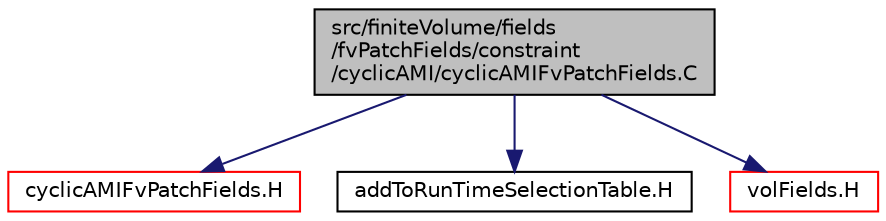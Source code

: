 digraph "src/finiteVolume/fields/fvPatchFields/constraint/cyclicAMI/cyclicAMIFvPatchFields.C"
{
  bgcolor="transparent";
  edge [fontname="Helvetica",fontsize="10",labelfontname="Helvetica",labelfontsize="10"];
  node [fontname="Helvetica",fontsize="10",shape=record];
  Node1 [label="src/finiteVolume/fields\l/fvPatchFields/constraint\l/cyclicAMI/cyclicAMIFvPatchFields.C",height=0.2,width=0.4,color="black", fillcolor="grey75", style="filled", fontcolor="black"];
  Node1 -> Node2 [color="midnightblue",fontsize="10",style="solid",fontname="Helvetica"];
  Node2 [label="cyclicAMIFvPatchFields.H",height=0.2,width=0.4,color="red",URL="$a05393.html"];
  Node1 -> Node3 [color="midnightblue",fontsize="10",style="solid",fontname="Helvetica"];
  Node3 [label="addToRunTimeSelectionTable.H",height=0.2,width=0.4,color="black",URL="$a08025.html",tooltip="Macros for easy insertion into run-time selection tables. "];
  Node1 -> Node4 [color="midnightblue",fontsize="10",style="solid",fontname="Helvetica"];
  Node4 [label="volFields.H",height=0.2,width=0.4,color="red",URL="$a05789.html"];
}
